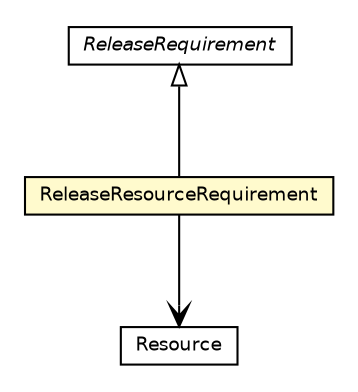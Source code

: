 #!/usr/local/bin/dot
#
# Class diagram 
# Generated by UMLGraph version 5.4 (http://www.umlgraph.org/)
#

digraph G {
	edge [fontname="Helvetica",fontsize=10,labelfontname="Helvetica",labelfontsize=10];
	node [fontname="Helvetica",fontsize=10,shape=plaintext];
	nodesep=0.25;
	ranksep=0.5;
	// jsl.modeling.elements.resource.Resource
	c172926 [label=<<table title="jsl.modeling.elements.resource.Resource" border="0" cellborder="1" cellspacing="0" cellpadding="2" port="p" href="./Resource.html">
		<tr><td><table border="0" cellspacing="0" cellpadding="1">
<tr><td align="center" balign="center"> Resource </td></tr>
		</table></td></tr>
		</table>>, URL="./Resource.html", fontname="Helvetica", fontcolor="black", fontsize=9.0];
	// jsl.modeling.elements.resource.ReleaseResourceRequirement
	c172934 [label=<<table title="jsl.modeling.elements.resource.ReleaseResourceRequirement" border="0" cellborder="1" cellspacing="0" cellpadding="2" port="p" bgcolor="lemonChiffon" href="./ReleaseResourceRequirement.html">
		<tr><td><table border="0" cellspacing="0" cellpadding="1">
<tr><td align="center" balign="center"> ReleaseResourceRequirement </td></tr>
		</table></td></tr>
		</table>>, URL="./ReleaseResourceRequirement.html", fontname="Helvetica", fontcolor="black", fontsize=9.0];
	// jsl.modeling.elements.resource.ReleaseRequirement
	c172935 [label=<<table title="jsl.modeling.elements.resource.ReleaseRequirement" border="0" cellborder="1" cellspacing="0" cellpadding="2" port="p" href="./ReleaseRequirement.html">
		<tr><td><table border="0" cellspacing="0" cellpadding="1">
<tr><td align="center" balign="center"><font face="Helvetica-Oblique"> ReleaseRequirement </font></td></tr>
		</table></td></tr>
		</table>>, URL="./ReleaseRequirement.html", fontname="Helvetica", fontcolor="black", fontsize=9.0];
	//jsl.modeling.elements.resource.ReleaseResourceRequirement extends jsl.modeling.elements.resource.ReleaseRequirement
	c172935:p -> c172934:p [dir=back,arrowtail=empty];
	// jsl.modeling.elements.resource.ReleaseResourceRequirement NAVASSOC jsl.modeling.elements.resource.Resource
	c172934:p -> c172926:p [taillabel="", label="", headlabel="", fontname="Helvetica", fontcolor="black", fontsize=10.0, color="black", arrowhead=open];
}

